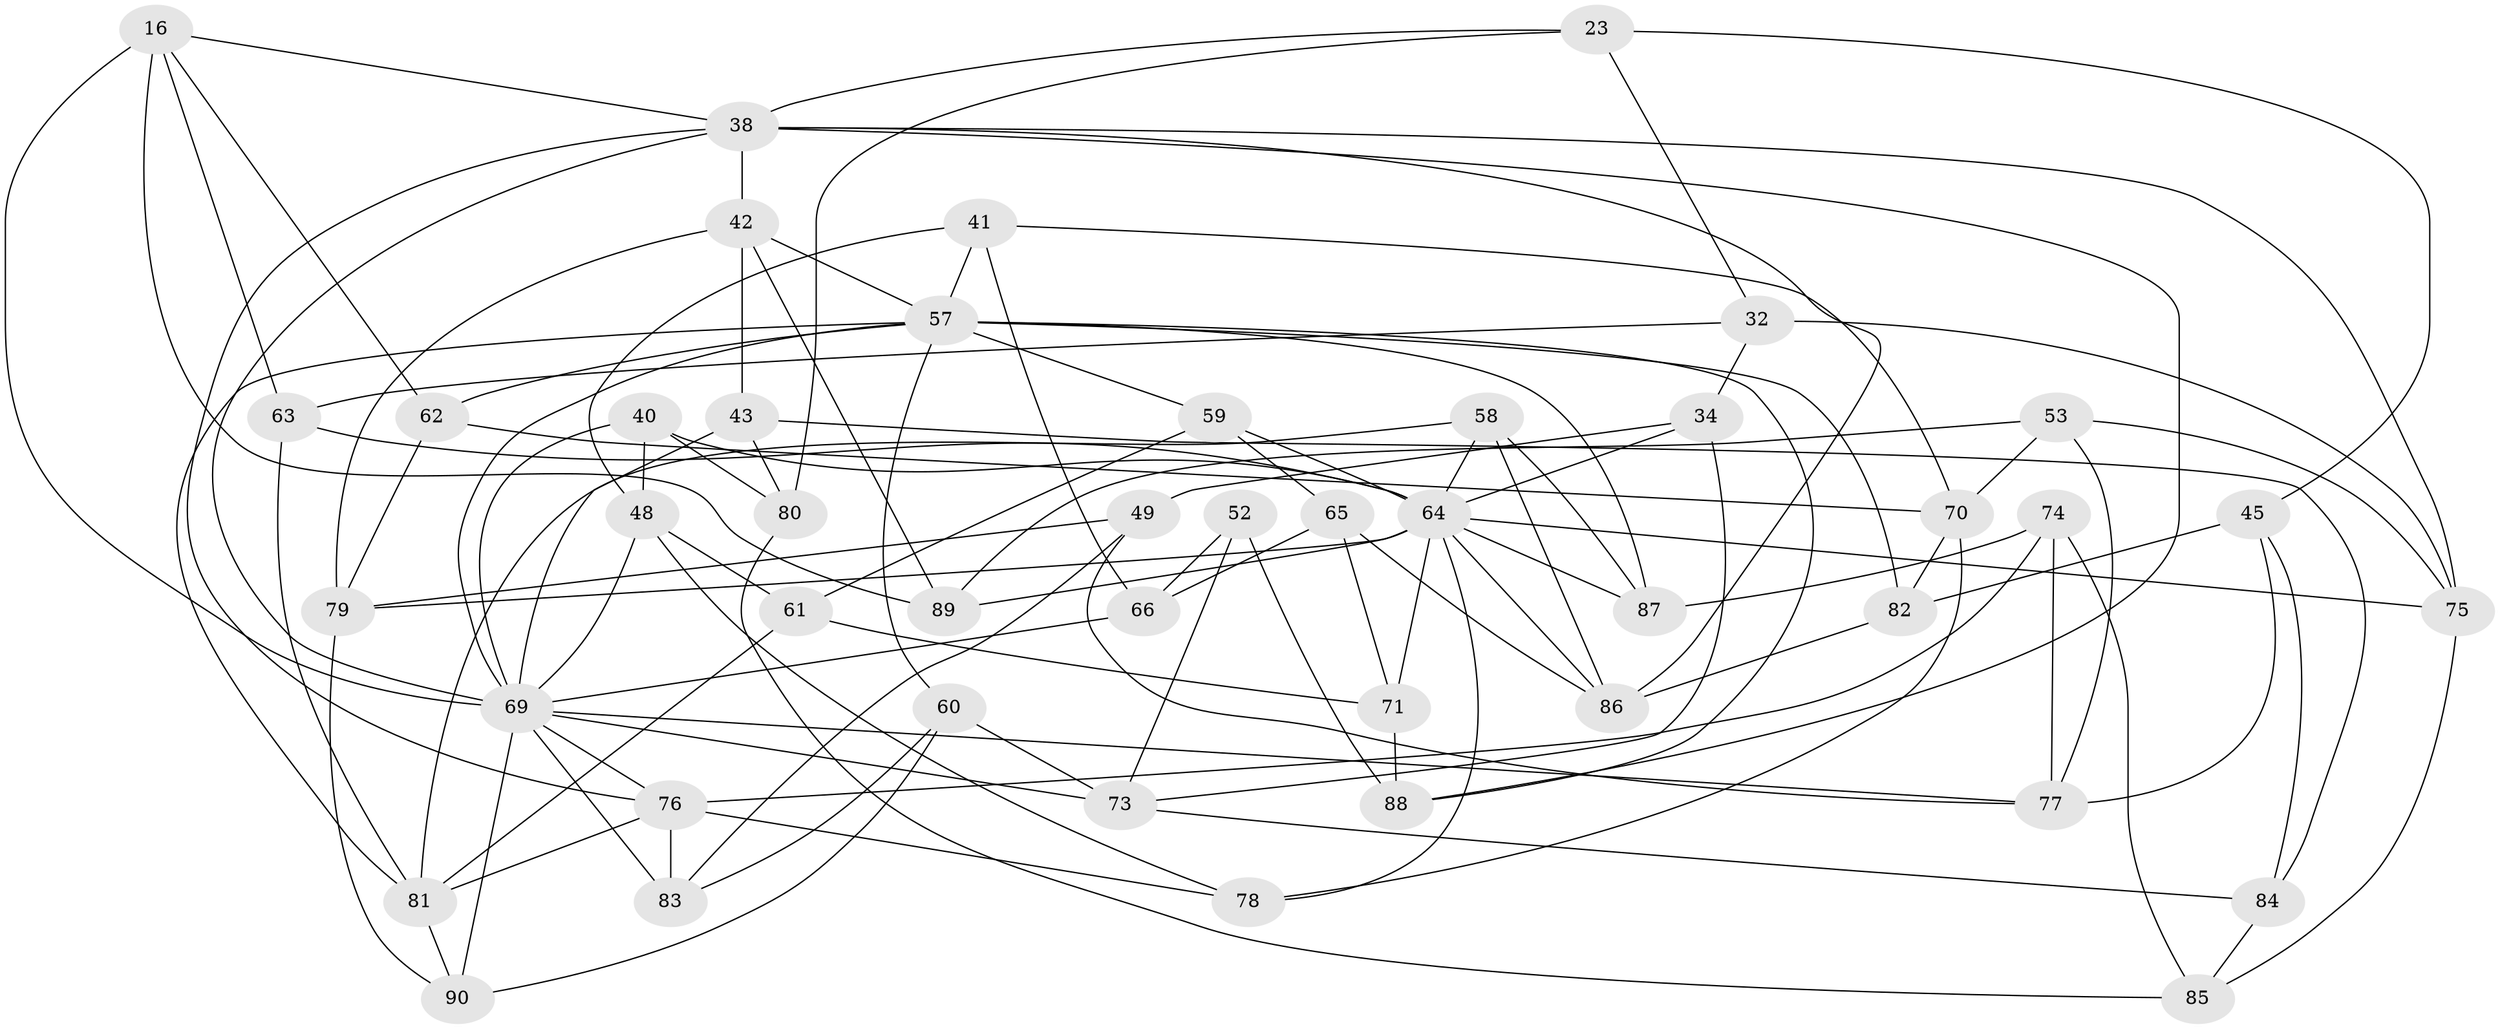 // original degree distribution, {4: 1.0}
// Generated by graph-tools (version 1.1) at 2025/57/03/09/25 04:57:57]
// undirected, 45 vertices, 109 edges
graph export_dot {
graph [start="1"]
  node [color=gray90,style=filled];
  16 [super="+14"];
  23;
  32;
  34;
  38 [super="+19+30"];
  40 [super="+6+39"];
  41 [super="+2"];
  42 [super="+7"];
  43;
  45;
  48 [super="+3+29"];
  49;
  52;
  53;
  57 [super="+11+18+37"];
  58;
  59;
  60;
  61;
  62 [super="+46"];
  63;
  64 [super="+9+20+24+55"];
  65;
  66;
  69 [super="+67+51"];
  70 [super="+35+56"];
  71;
  73 [super="+36"];
  74;
  75 [super="+68"];
  76 [super="+27"];
  77 [super="+21"];
  78;
  79 [super="+72"];
  80;
  81 [super="+10+47"];
  82 [super="+44"];
  83;
  84;
  85;
  86 [super="+54"];
  87;
  88 [super="+25"];
  89;
  90;
  16 -- 89;
  16 -- 38;
  16 -- 62;
  16 -- 63;
  16 -- 69 [weight=2];
  23 -- 32;
  23 -- 38;
  23 -- 45;
  23 -- 80;
  32 -- 63;
  32 -- 34;
  32 -- 75;
  34 -- 49;
  34 -- 73;
  34 -- 64;
  38 -- 88;
  38 -- 86;
  38 -- 75 [weight=2];
  38 -- 76 [weight=2];
  38 -- 42;
  38 -- 69;
  40 -- 48 [weight=2];
  40 -- 69 [weight=2];
  40 -- 80;
  40 -- 64 [weight=3];
  41 -- 57 [weight=2];
  41 -- 66;
  41 -- 70 [weight=2];
  41 -- 48;
  42 -- 89;
  42 -- 43;
  42 -- 79 [weight=2];
  42 -- 57;
  43 -- 84;
  43 -- 80;
  43 -- 69;
  45 -- 84;
  45 -- 77;
  45 -- 82;
  48 -- 78;
  48 -- 61;
  48 -- 69 [weight=3];
  49 -- 77;
  49 -- 83;
  49 -- 79;
  52 -- 66;
  52 -- 88 [weight=2];
  52 -- 73;
  53 -- 75;
  53 -- 89;
  53 -- 70;
  53 -- 77;
  57 -- 62 [weight=2];
  57 -- 88 [weight=2];
  57 -- 69 [weight=5];
  57 -- 81 [weight=2];
  57 -- 82;
  57 -- 87;
  57 -- 59;
  57 -- 60;
  58 -- 87;
  58 -- 86;
  58 -- 81;
  58 -- 64;
  59 -- 65;
  59 -- 64;
  59 -- 61;
  60 -- 83;
  60 -- 90;
  60 -- 73;
  61 -- 71;
  61 -- 81;
  62 -- 79;
  62 -- 70 [weight=2];
  63 -- 81;
  63 -- 64;
  64 -- 87;
  64 -- 71;
  64 -- 75;
  64 -- 78;
  64 -- 79;
  64 -- 89;
  64 -- 86;
  65 -- 71;
  65 -- 66;
  65 -- 86;
  66 -- 69;
  69 -- 73 [weight=2];
  69 -- 77 [weight=2];
  69 -- 76;
  69 -- 83;
  69 -- 90;
  70 -- 78;
  70 -- 82 [weight=2];
  71 -- 88;
  73 -- 84;
  74 -- 87;
  74 -- 85;
  74 -- 76;
  74 -- 77;
  75 -- 85;
  76 -- 83;
  76 -- 81 [weight=2];
  76 -- 78;
  79 -- 90;
  80 -- 85;
  81 -- 90;
  82 -- 86 [weight=2];
  84 -- 85;
}
